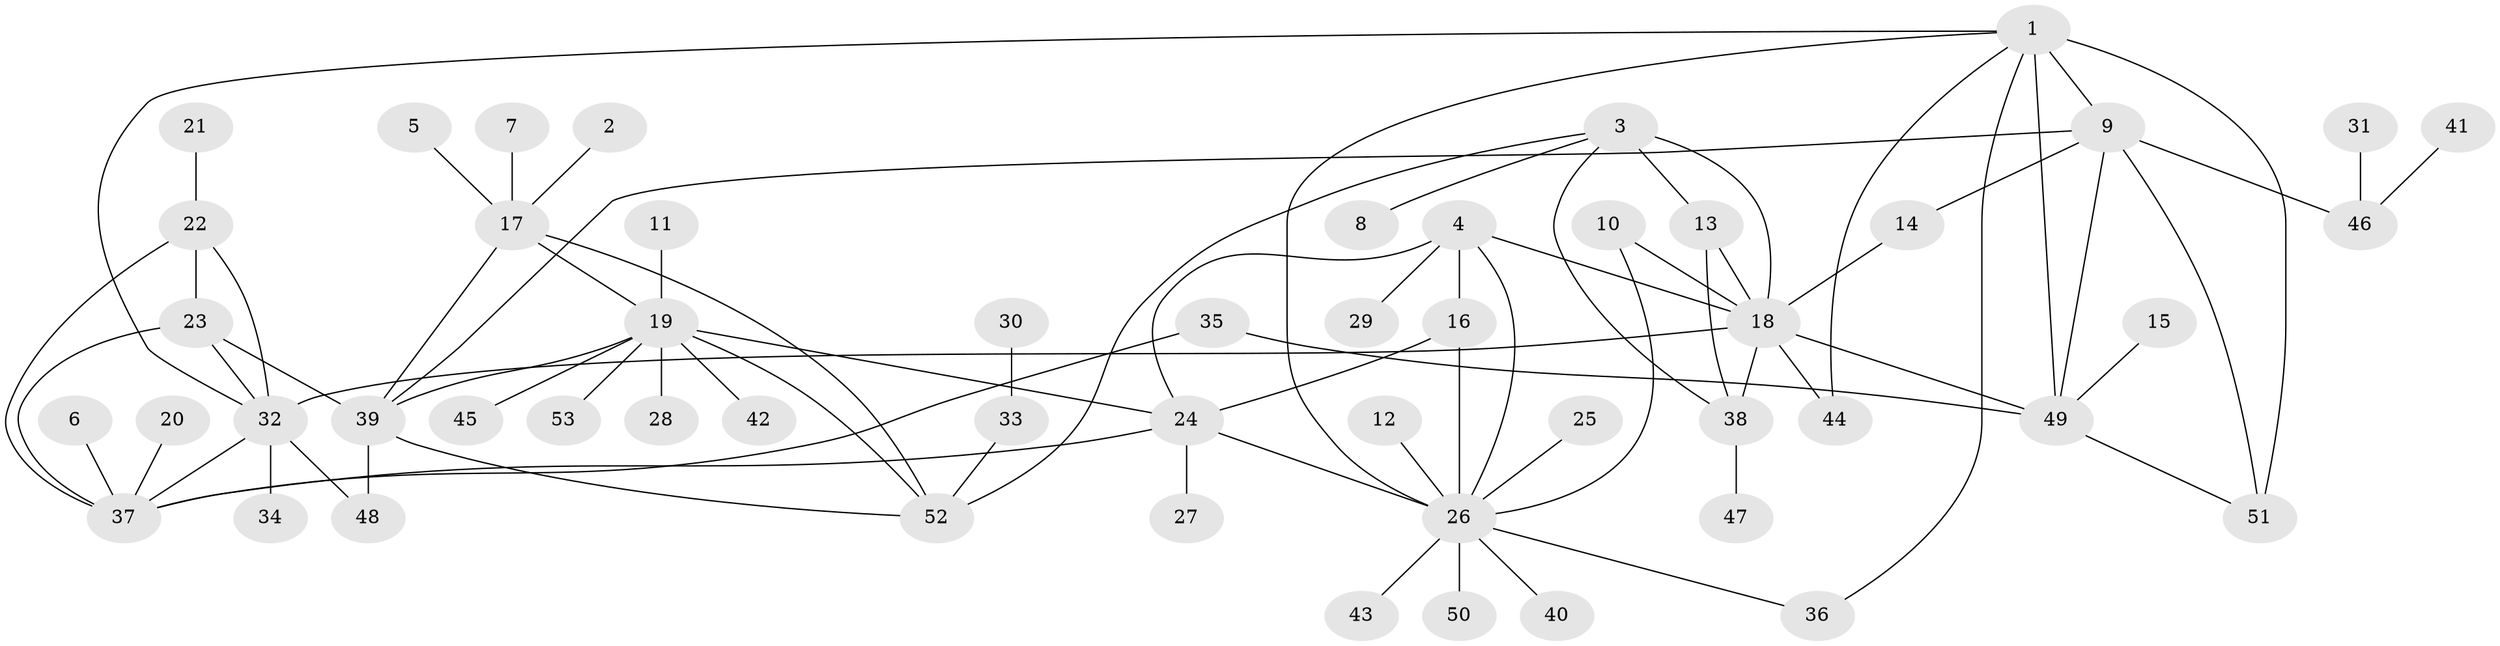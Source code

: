 // original degree distribution, {5: 0.03773584905660377, 7: 0.03773584905660377, 11: 0.018867924528301886, 4: 0.018867924528301886, 8: 0.018867924528301886, 9: 0.03773584905660377, 13: 0.009433962264150943, 10: 0.018867924528301886, 6: 0.04716981132075472, 1: 0.5660377358490566, 2: 0.16037735849056603, 3: 0.02830188679245283}
// Generated by graph-tools (version 1.1) at 2025/37/03/04/25 23:37:35]
// undirected, 53 vertices, 79 edges
graph export_dot {
  node [color=gray90,style=filled];
  1;
  2;
  3;
  4;
  5;
  6;
  7;
  8;
  9;
  10;
  11;
  12;
  13;
  14;
  15;
  16;
  17;
  18;
  19;
  20;
  21;
  22;
  23;
  24;
  25;
  26;
  27;
  28;
  29;
  30;
  31;
  32;
  33;
  34;
  35;
  36;
  37;
  38;
  39;
  40;
  41;
  42;
  43;
  44;
  45;
  46;
  47;
  48;
  49;
  50;
  51;
  52;
  53;
  1 -- 9 [weight=2.0];
  1 -- 26 [weight=1.0];
  1 -- 32 [weight=1.0];
  1 -- 36 [weight=1.0];
  1 -- 44 [weight=1.0];
  1 -- 49 [weight=2.0];
  1 -- 51 [weight=2.0];
  2 -- 17 [weight=1.0];
  3 -- 8 [weight=1.0];
  3 -- 13 [weight=1.0];
  3 -- 18 [weight=2.0];
  3 -- 38 [weight=1.0];
  3 -- 52 [weight=1.0];
  4 -- 16 [weight=2.0];
  4 -- 18 [weight=1.0];
  4 -- 24 [weight=1.0];
  4 -- 26 [weight=1.0];
  4 -- 29 [weight=1.0];
  5 -- 17 [weight=1.0];
  6 -- 37 [weight=1.0];
  7 -- 17 [weight=1.0];
  9 -- 14 [weight=1.0];
  9 -- 39 [weight=1.0];
  9 -- 46 [weight=1.0];
  9 -- 49 [weight=1.0];
  9 -- 51 [weight=1.0];
  10 -- 18 [weight=1.0];
  10 -- 26 [weight=1.0];
  11 -- 19 [weight=1.0];
  12 -- 26 [weight=1.0];
  13 -- 18 [weight=2.0];
  13 -- 38 [weight=1.0];
  14 -- 18 [weight=2.0];
  15 -- 49 [weight=1.0];
  16 -- 24 [weight=2.0];
  16 -- 26 [weight=2.0];
  17 -- 19 [weight=2.0];
  17 -- 39 [weight=2.0];
  17 -- 52 [weight=2.0];
  18 -- 32 [weight=1.0];
  18 -- 38 [weight=2.0];
  18 -- 44 [weight=1.0];
  18 -- 49 [weight=1.0];
  19 -- 24 [weight=1.0];
  19 -- 28 [weight=1.0];
  19 -- 39 [weight=1.0];
  19 -- 42 [weight=1.0];
  19 -- 45 [weight=1.0];
  19 -- 52 [weight=1.0];
  19 -- 53 [weight=1.0];
  20 -- 37 [weight=1.0];
  21 -- 22 [weight=1.0];
  22 -- 23 [weight=2.0];
  22 -- 32 [weight=2.0];
  22 -- 37 [weight=2.0];
  23 -- 32 [weight=1.0];
  23 -- 37 [weight=1.0];
  23 -- 39 [weight=1.0];
  24 -- 26 [weight=1.0];
  24 -- 27 [weight=1.0];
  24 -- 37 [weight=1.0];
  25 -- 26 [weight=1.0];
  26 -- 36 [weight=1.0];
  26 -- 40 [weight=1.0];
  26 -- 43 [weight=1.0];
  26 -- 50 [weight=1.0];
  30 -- 33 [weight=1.0];
  31 -- 46 [weight=1.0];
  32 -- 34 [weight=1.0];
  32 -- 37 [weight=1.0];
  32 -- 48 [weight=1.0];
  33 -- 52 [weight=1.0];
  35 -- 37 [weight=1.0];
  35 -- 49 [weight=1.0];
  38 -- 47 [weight=1.0];
  39 -- 48 [weight=1.0];
  39 -- 52 [weight=1.0];
  41 -- 46 [weight=1.0];
  49 -- 51 [weight=1.0];
}
